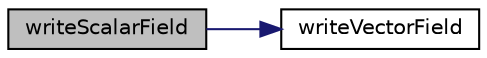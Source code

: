 digraph "writeScalarField"
{
  bgcolor="transparent";
  edge [fontname="Helvetica",fontsize="10",labelfontname="Helvetica",labelfontsize="10"];
  node [fontname="Helvetica",fontsize="10",shape=record];
  rankdir="LR";
  Node161 [label="writeScalarField",height=0.2,width=0.4,color="black", fillcolor="grey75", style="filled", fontcolor="black"];
  Node161 -> Node162 [color="midnightblue",fontsize="10",style="solid",fontname="Helvetica"];
  Node162 [label="writeVectorField",height=0.2,width=0.4,color="black",URL="$a22061.html#ad31fa15b05453c2ce924b20a38daa31e",tooltip="Write (volume) vector field components. "];
}
